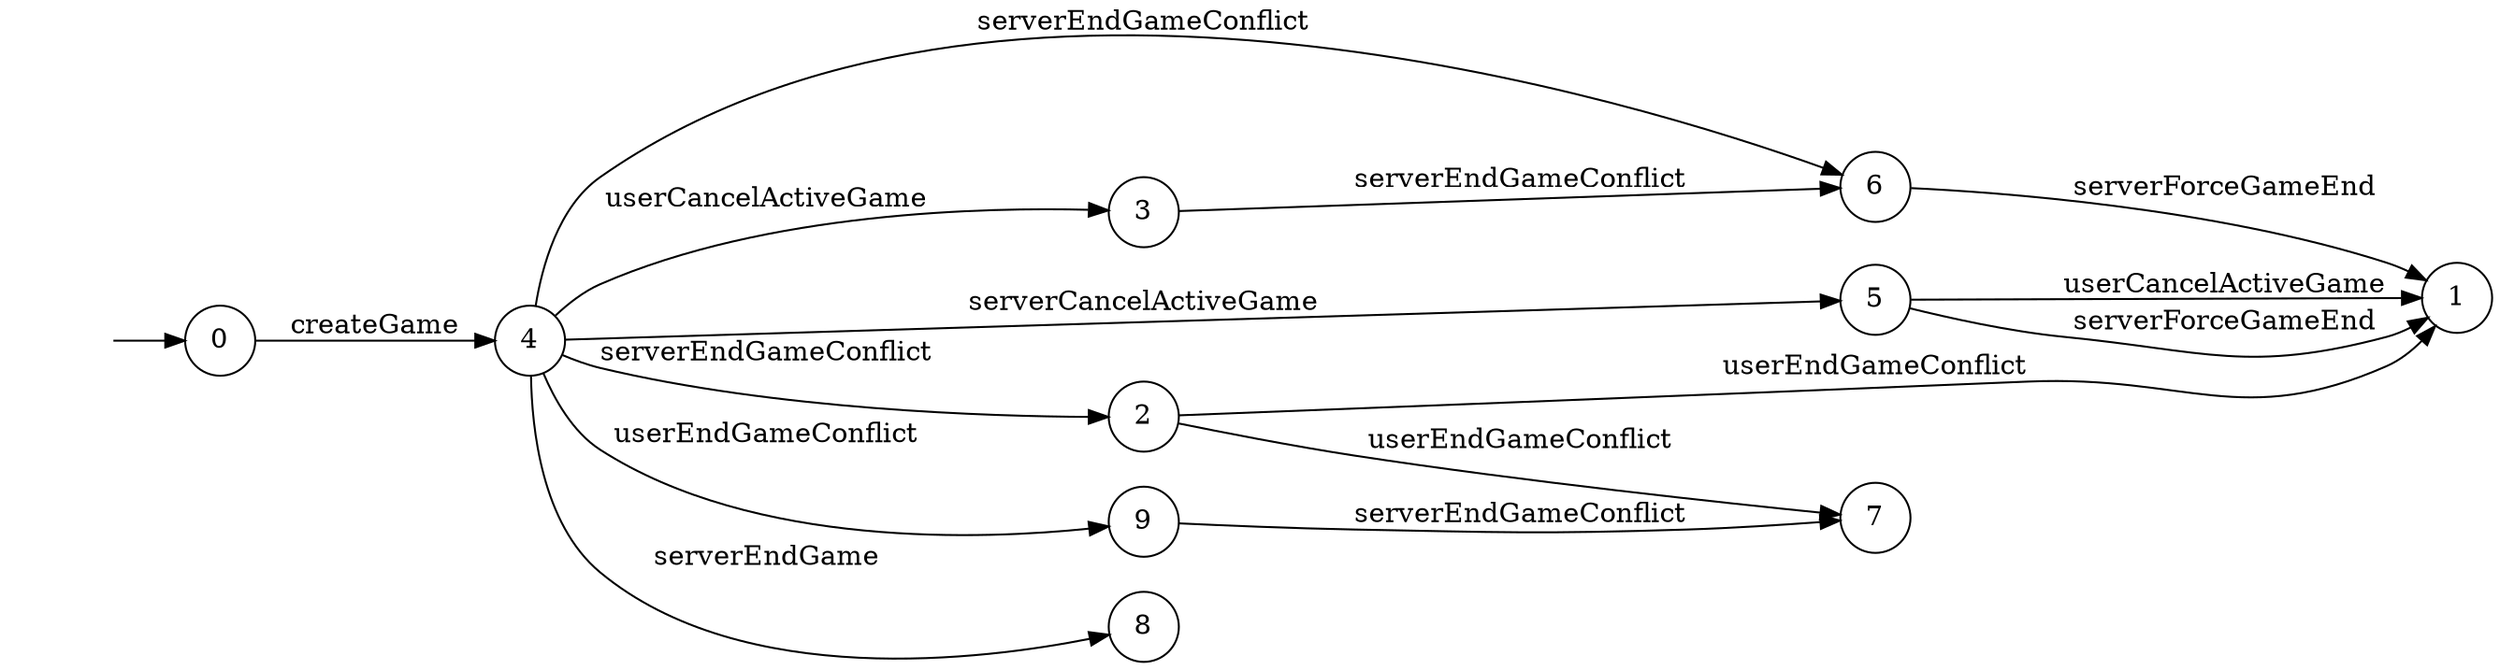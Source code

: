 digraph "Dapp-Automata-data/result/gamechannel-fix/0xeb6f4ec38a347110941e86e691c2ca03e271df3b/GameChannel/FSM-8" {
	graph [rankdir=LR]
	"" [label="" shape=plaintext]
	4 [label=4 shape=circle]
	7 [label=7 shape=circle]
	0 [label=0 shape=circle]
	3 [label=3 shape=circle]
	9 [label=9 shape=circle]
	8 [label=8 shape=circle]
	6 [label=6 shape=circle]
	1 [label=1 shape=circle]
	2 [label=2 shape=circle]
	5 [label=5 shape=circle]
	"" -> 0 [label=""]
	0 -> 4 [label=createGame]
	4 -> 8 [label=serverEndGame]
	4 -> 3 [label=userCancelActiveGame]
	4 -> 5 [label=serverCancelActiveGame]
	4 -> 9 [label=userEndGameConflict]
	4 -> 2 [label=serverEndGameConflict]
	4 -> 6 [label=serverEndGameConflict]
	6 -> 1 [label=serverForceGameEnd]
	2 -> 7 [label=userEndGameConflict]
	2 -> 1 [label=userEndGameConflict]
	9 -> 7 [label=serverEndGameConflict]
	5 -> 1 [label=userCancelActiveGame]
	5 -> 1 [label=serverForceGameEnd]
	3 -> 6 [label=serverEndGameConflict]
}
